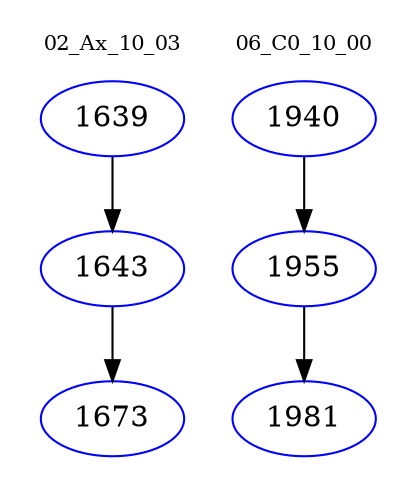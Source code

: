 digraph{
subgraph cluster_0 {
color = white
label = "02_Ax_10_03";
fontsize=10;
T0_1639 [label="1639", color="blue"]
T0_1639 -> T0_1643 [color="black"]
T0_1643 [label="1643", color="blue"]
T0_1643 -> T0_1673 [color="black"]
T0_1673 [label="1673", color="blue"]
}
subgraph cluster_1 {
color = white
label = "06_C0_10_00";
fontsize=10;
T1_1940 [label="1940", color="blue"]
T1_1940 -> T1_1955 [color="black"]
T1_1955 [label="1955", color="blue"]
T1_1955 -> T1_1981 [color="black"]
T1_1981 [label="1981", color="blue"]
}
}
